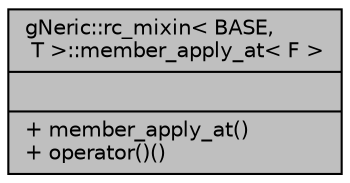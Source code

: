 digraph "gNeric::rc_mixin&lt; BASE, T &gt;::member_apply_at&lt; F &gt;"
{
 // INTERACTIVE_SVG=YES
  bgcolor="transparent";
  edge [fontname="Helvetica",fontsize="10",labelfontname="Helvetica",labelfontsize="10"];
  node [fontname="Helvetica",fontsize="10",shape=record];
  Node1 [label="{gNeric::rc_mixin\< BASE,\l T \>::member_apply_at\< F \>\n||+ member_apply_at()\l+ operator()()\l}",height=0.2,width=0.4,color="black", fillcolor="grey75", style="filled", fontcolor="black"];
}
